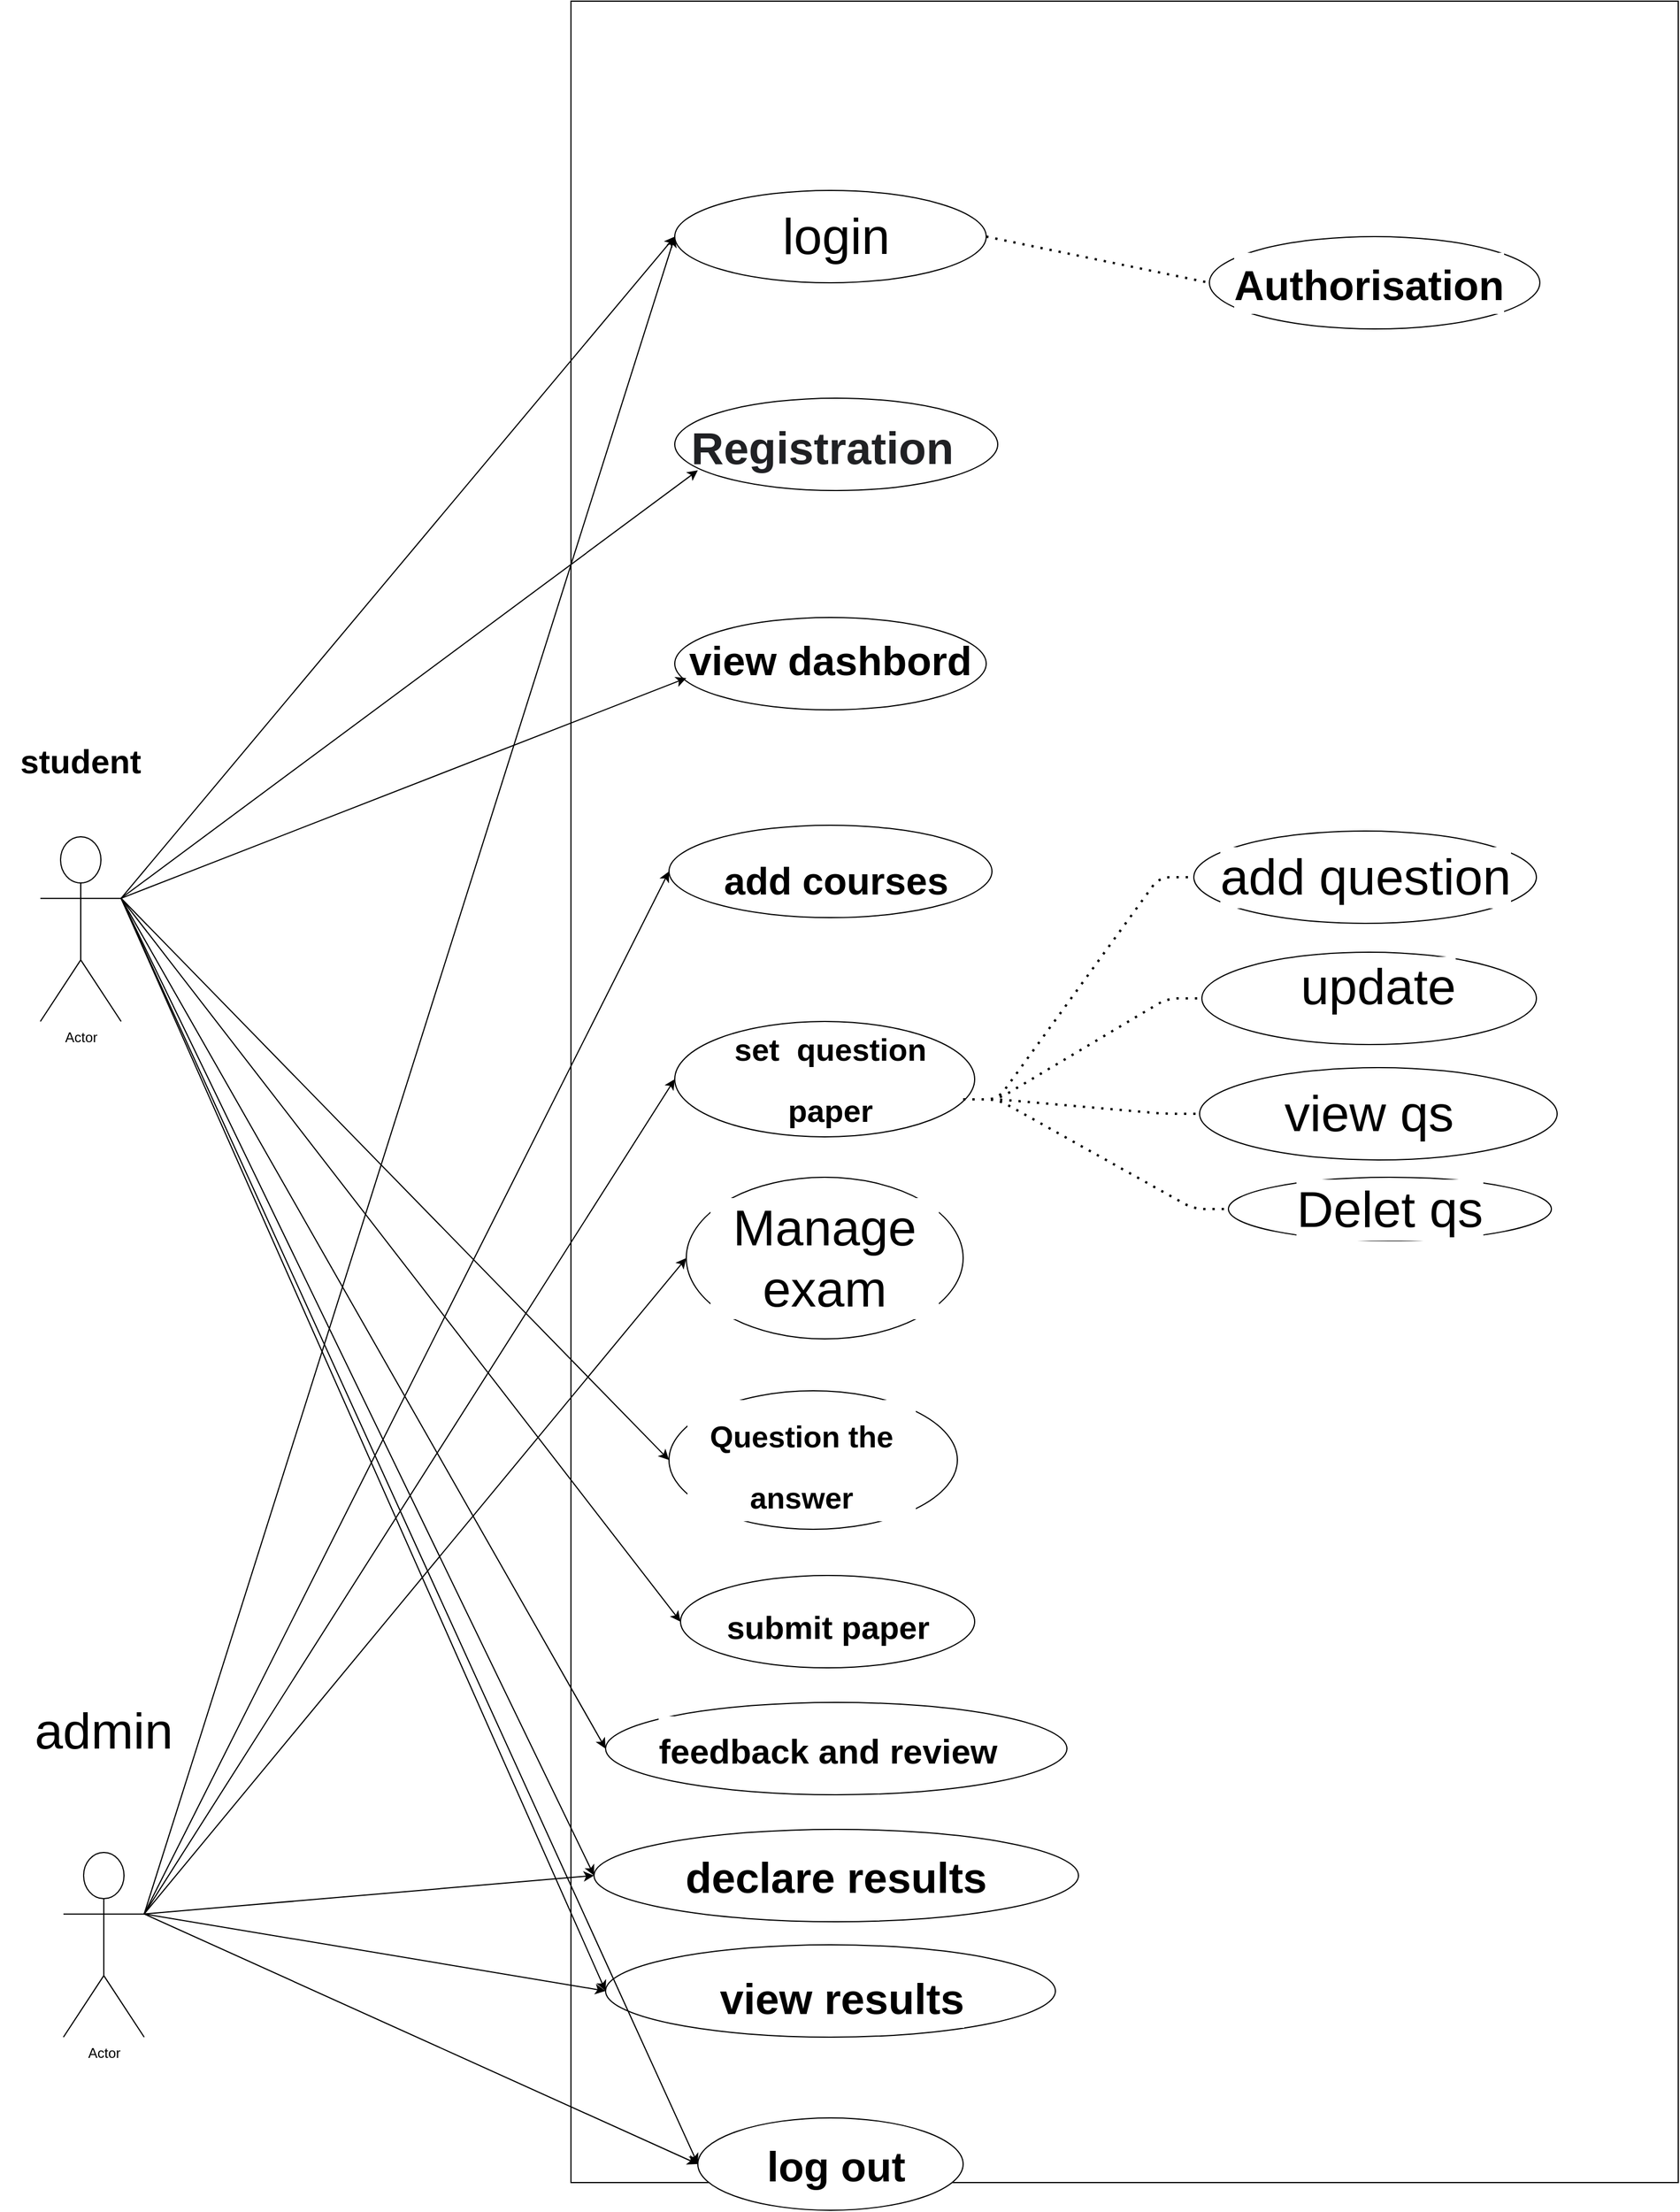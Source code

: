 <mxfile version="13.10.6" type="github">
  <diagram id="_TToHwuKcj6yvUWJqOVW" name="Page-1">
    <mxGraphModel dx="1883" dy="2129" grid="1" gridSize="10" guides="1" tooltips="1" connect="1" arrows="1" fold="1" page="1" pageScale="1" pageWidth="827" pageHeight="1169" math="0" shadow="0">
      <root>
        <object label="" id="0">
          <mxCell />
        </object>
        <mxCell id="1" parent="0" />
        <mxCell id="SWbIbNTQ7YFGoL-Pnwhb-1" value="" style="rounded=0;whiteSpace=wrap;html=1;" vertex="1" parent="1">
          <mxGeometry x="220" y="-24" width="960" height="1890" as="geometry" />
        </mxCell>
        <object label="Actor" id="SWbIbNTQ7YFGoL-Pnwhb-2">
          <mxCell style="shape=umlActor;verticalLabelPosition=bottom;verticalAlign=top;html=1;outlineConnect=0;" vertex="1" parent="1">
            <mxGeometry x="-240" y="700" width="70" height="160" as="geometry" />
          </mxCell>
        </object>
        <mxCell id="SWbIbNTQ7YFGoL-Pnwhb-3" value="Actor" style="shape=umlActor;verticalLabelPosition=bottom;verticalAlign=top;html=1;outlineConnect=0;" vertex="1" parent="1">
          <mxGeometry x="-220" y="1580" width="70" height="160" as="geometry" />
        </mxCell>
        <mxCell id="SWbIbNTQ7YFGoL-Pnwhb-5" value="student" style="text;html=1;strokeColor=none;fillColor=none;align=center;verticalAlign=middle;whiteSpace=wrap;rounded=0;fontSize=29;fontStyle=1" vertex="1" parent="1">
          <mxGeometry x="-265" y="590" width="120" height="90" as="geometry" />
        </mxCell>
        <mxCell id="SWbIbNTQ7YFGoL-Pnwhb-6" value="admin" style="text;html=1;strokeColor=none;fillColor=none;align=center;verticalAlign=middle;whiteSpace=wrap;rounded=0;fontSize=44;" vertex="1" parent="1">
          <mxGeometry x="-275" y="1430" width="180" height="90" as="geometry" />
        </mxCell>
        <mxCell id="SWbIbNTQ7YFGoL-Pnwhb-7" value="" style="ellipse;whiteSpace=wrap;html=1;fontSize=44;" vertex="1" parent="1">
          <mxGeometry x="310" y="140" width="270" height="80" as="geometry" />
        </mxCell>
        <mxCell id="SWbIbNTQ7YFGoL-Pnwhb-8" value="login" style="text;html=1;strokeColor=none;fillColor=none;align=center;verticalAlign=middle;whiteSpace=wrap;rounded=0;fontSize=44;" vertex="1" parent="1">
          <mxGeometry x="370" y="170" width="160" height="20" as="geometry" />
        </mxCell>
        <mxCell id="SWbIbNTQ7YFGoL-Pnwhb-10" value="" style="ellipse;whiteSpace=wrap;html=1;fontSize=44;" vertex="1" parent="1">
          <mxGeometry x="310" y="320" width="280" height="80" as="geometry" />
        </mxCell>
        <mxCell id="SWbIbNTQ7YFGoL-Pnwhb-11" value="&lt;pre class=&quot;tw-data-text tw-text-large XcVN5d tw-ta&quot; id=&quot;tw-target-text&quot; dir=&quot;ltr&quot; style=&quot;font-family: inherit ; font-size: 28px ; line-height: 36px ; border: none ; padding: 2px 0.14em 2px 0px ; position: relative ; margin-top: -2px ; margin-bottom: -2px ; resize: none ; overflow: hidden ; width: 270px ; overflow-wrap: break-word ; color: rgb(32 , 33 , 36)&quot;&gt;&lt;span class=&quot;Y2IQFc&quot; lang=&quot;en&quot; style=&quot;font-size: 39px&quot;&gt;&lt;b&gt;Registration&lt;/b&gt;&lt;/span&gt;&lt;/pre&gt;" style="text;html=1;strokeColor=none;fillColor=none;align=center;verticalAlign=middle;whiteSpace=wrap;rounded=0;fontSize=44;" vertex="1" parent="1">
          <mxGeometry x="330" y="330" width="220" height="70" as="geometry" />
        </mxCell>
        <mxCell id="SWbIbNTQ7YFGoL-Pnwhb-14" value="" style="ellipse;whiteSpace=wrap;html=1;fontSize=44;" vertex="1" parent="1">
          <mxGeometry x="310" y="510" width="270" height="80" as="geometry" />
        </mxCell>
        <mxCell id="SWbIbNTQ7YFGoL-Pnwhb-15" value="&lt;b&gt;&lt;font style=&quot;font-size: 35px&quot;&gt;view dashbord&lt;/font&gt;&lt;/b&gt;" style="text;html=1;strokeColor=none;fillColor=none;align=center;verticalAlign=middle;whiteSpace=wrap;rounded=0;fontSize=44;" vertex="1" parent="1">
          <mxGeometry x="320" y="510" width="250" height="70" as="geometry" />
        </mxCell>
        <mxCell id="SWbIbNTQ7YFGoL-Pnwhb-17" value="" style="ellipse;whiteSpace=wrap;html=1;fontSize=44;" vertex="1" parent="1">
          <mxGeometry x="305" y="690" width="280" height="80" as="geometry" />
        </mxCell>
        <mxCell id="SWbIbNTQ7YFGoL-Pnwhb-18" value="&lt;b&gt;&lt;font style=&quot;font-size: 33px&quot;&gt;add courses&lt;/font&gt;&lt;/b&gt;" style="text;html=1;strokeColor=none;fillColor=none;align=center;verticalAlign=middle;whiteSpace=wrap;rounded=0;fontSize=44;" vertex="1" parent="1">
          <mxGeometry x="350" y="700" width="200" height="70" as="geometry" />
        </mxCell>
        <mxCell id="SWbIbNTQ7YFGoL-Pnwhb-20" value="" style="ellipse;whiteSpace=wrap;html=1;fontSize=44;" vertex="1" parent="1">
          <mxGeometry x="310" y="860" width="260" height="100" as="geometry" />
        </mxCell>
        <mxCell id="SWbIbNTQ7YFGoL-Pnwhb-24" value="&lt;font style=&quot;font-size: 27px&quot;&gt;&lt;b&gt;set&amp;nbsp; question paper&lt;/b&gt;&lt;/font&gt;" style="text;html=1;strokeColor=none;fillColor=none;align=center;verticalAlign=middle;whiteSpace=wrap;rounded=0;fontSize=44;" vertex="1" parent="1">
          <mxGeometry x="330" y="860" width="230" height="90" as="geometry" />
        </mxCell>
        <mxCell id="SWbIbNTQ7YFGoL-Pnwhb-26" value="" style="ellipse;whiteSpace=wrap;html=1;labelBackgroundColor=#ffffff;fontSize=44;" vertex="1" parent="1">
          <mxGeometry x="320" y="995" width="240" height="140" as="geometry" />
        </mxCell>
        <mxCell id="SWbIbNTQ7YFGoL-Pnwhb-28" value="Manage exam" style="text;html=1;strokeColor=none;fillColor=none;align=center;verticalAlign=middle;whiteSpace=wrap;rounded=0;labelBackgroundColor=#ffffff;fontSize=44;" vertex="1" parent="1">
          <mxGeometry x="340" y="1030" width="200" height="70" as="geometry" />
        </mxCell>
        <mxCell id="SWbIbNTQ7YFGoL-Pnwhb-29" value="" style="ellipse;whiteSpace=wrap;html=1;labelBackgroundColor=#ffffff;fontSize=44;" vertex="1" parent="1">
          <mxGeometry x="305" y="1180" width="250" height="120" as="geometry" />
        </mxCell>
        <mxCell id="SWbIbNTQ7YFGoL-Pnwhb-30" value="&lt;font size=&quot;1&quot;&gt;&lt;b style=&quot;font-size: 26px&quot;&gt;Question the answer&lt;/b&gt;&lt;/font&gt;" style="text;html=1;strokeColor=none;fillColor=none;align=center;verticalAlign=middle;whiteSpace=wrap;rounded=0;labelBackgroundColor=#ffffff;fontSize=44;" vertex="1" parent="1">
          <mxGeometry x="320" y="1200" width="200" height="80" as="geometry" />
        </mxCell>
        <mxCell id="SWbIbNTQ7YFGoL-Pnwhb-31" value="" style="ellipse;whiteSpace=wrap;html=1;labelBackgroundColor=#ffffff;fontSize=44;" vertex="1" parent="1">
          <mxGeometry x="315" y="1340" width="255" height="80" as="geometry" />
        </mxCell>
        <mxCell id="SWbIbNTQ7YFGoL-Pnwhb-33" value="&lt;font size=&quot;1&quot;&gt;&lt;b style=&quot;font-size: 28px&quot;&gt;submit paper&lt;/b&gt;&lt;/font&gt;" style="text;html=1;strokeColor=none;fillColor=none;align=center;verticalAlign=middle;whiteSpace=wrap;rounded=0;labelBackgroundColor=#ffffff;fontSize=44;" vertex="1" parent="1">
          <mxGeometry x="347.5" y="1345" width="190" height="70" as="geometry" />
        </mxCell>
        <mxCell id="SWbIbNTQ7YFGoL-Pnwhb-34" value="" style="ellipse;whiteSpace=wrap;html=1;labelBackgroundColor=#ffffff;fontSize=44;" vertex="1" parent="1">
          <mxGeometry x="250" y="1450" width="400" height="80" as="geometry" />
        </mxCell>
        <mxCell id="SWbIbNTQ7YFGoL-Pnwhb-35" value="&lt;font size=&quot;1&quot;&gt;&lt;b style=&quot;font-size: 30px&quot;&gt;feedback and review&lt;/b&gt;&lt;/font&gt;" style="text;html=1;strokeColor=none;fillColor=none;align=center;verticalAlign=middle;whiteSpace=wrap;rounded=0;labelBackgroundColor=#ffffff;fontSize=44;" vertex="1" parent="1">
          <mxGeometry x="292.5" y="1445" width="300" height="85" as="geometry" />
        </mxCell>
        <mxCell id="SWbIbNTQ7YFGoL-Pnwhb-36" value="" style="ellipse;whiteSpace=wrap;html=1;labelBackgroundColor=#ffffff;fontSize=44;" vertex="1" parent="1">
          <mxGeometry x="240" y="1560" width="420" height="80" as="geometry" />
        </mxCell>
        <mxCell id="SWbIbNTQ7YFGoL-Pnwhb-37" value="&lt;b&gt;&lt;font style=&quot;font-size: 37px&quot;&gt;declare results&lt;/font&gt;&lt;/b&gt;" style="text;html=1;strokeColor=none;fillColor=none;align=center;verticalAlign=middle;whiteSpace=wrap;rounded=0;labelBackgroundColor=#ffffff;fontSize=44;" vertex="1" parent="1">
          <mxGeometry x="260" y="1560" width="380" height="80" as="geometry" />
        </mxCell>
        <mxCell id="SWbIbNTQ7YFGoL-Pnwhb-38" value="" style="ellipse;whiteSpace=wrap;html=1;labelBackgroundColor=#ffffff;fontSize=44;" vertex="1" parent="1">
          <mxGeometry x="250" y="1660" width="390" height="80" as="geometry" />
        </mxCell>
        <mxCell id="SWbIbNTQ7YFGoL-Pnwhb-39" value="&lt;font size=&quot;1&quot;&gt;&lt;b style=&quot;font-size: 37px&quot;&gt;view results&lt;/b&gt;&lt;/font&gt;" style="text;html=1;strokeColor=none;fillColor=none;align=center;verticalAlign=middle;whiteSpace=wrap;rounded=0;labelBackgroundColor=#ffffff;fontSize=44;" vertex="1" parent="1">
          <mxGeometry x="300" y="1680" width="310" height="50" as="geometry" />
        </mxCell>
        <mxCell id="SWbIbNTQ7YFGoL-Pnwhb-40" value="" style="ellipse;whiteSpace=wrap;html=1;labelBackgroundColor=#ffffff;fontSize=44;" vertex="1" parent="1">
          <mxGeometry x="330" y="1810" width="230" height="80" as="geometry" />
        </mxCell>
        <mxCell id="SWbIbNTQ7YFGoL-Pnwhb-41" value="&lt;b&gt;&lt;font style=&quot;font-size: 36px&quot;&gt;log out&lt;/font&gt;&lt;/b&gt;" style="text;html=1;strokeColor=none;fillColor=none;align=center;verticalAlign=middle;whiteSpace=wrap;rounded=0;labelBackgroundColor=#ffffff;fontSize=44;" vertex="1" parent="1">
          <mxGeometry x="355" y="1815" width="190" height="70" as="geometry" />
        </mxCell>
        <mxCell id="SWbIbNTQ7YFGoL-Pnwhb-42" value="" style="endArrow=classic;html=1;fontSize=44;exitX=1;exitY=0.333;exitDx=0;exitDy=0;exitPerimeter=0;entryX=0;entryY=0.5;entryDx=0;entryDy=0;" edge="1" parent="1" source="SWbIbNTQ7YFGoL-Pnwhb-3" target="SWbIbNTQ7YFGoL-Pnwhb-36">
          <mxGeometry width="50" height="50" relative="1" as="geometry">
            <mxPoint x="240" y="1630" as="sourcePoint" />
            <mxPoint x="290" y="1580" as="targetPoint" />
          </mxGeometry>
        </mxCell>
        <mxCell id="SWbIbNTQ7YFGoL-Pnwhb-47" value="" style="endArrow=classic;html=1;fontSize=44;exitX=1;exitY=0.333;exitDx=0;exitDy=0;exitPerimeter=0;entryX=0;entryY=0.5;entryDx=0;entryDy=0;" edge="1" parent="1" source="SWbIbNTQ7YFGoL-Pnwhb-3" target="SWbIbNTQ7YFGoL-Pnwhb-38">
          <mxGeometry width="50" height="50" relative="1" as="geometry">
            <mxPoint x="180" y="1730" as="sourcePoint" />
            <mxPoint x="230" y="1680" as="targetPoint" />
          </mxGeometry>
        </mxCell>
        <mxCell id="SWbIbNTQ7YFGoL-Pnwhb-48" value="" style="endArrow=classic;html=1;fontSize=44;exitX=1;exitY=0.333;exitDx=0;exitDy=0;exitPerimeter=0;entryX=0;entryY=0.5;entryDx=0;entryDy=0;" edge="1" parent="1" source="SWbIbNTQ7YFGoL-Pnwhb-3" target="SWbIbNTQ7YFGoL-Pnwhb-40">
          <mxGeometry width="50" height="50" relative="1" as="geometry">
            <mxPoint x="140" y="1860" as="sourcePoint" />
            <mxPoint x="190" y="1810" as="targetPoint" />
          </mxGeometry>
        </mxCell>
        <mxCell id="SWbIbNTQ7YFGoL-Pnwhb-49" value="" style="endArrow=classic;html=1;fontSize=44;exitX=1;exitY=0.333;exitDx=0;exitDy=0;exitPerimeter=0;entryX=0;entryY=0.5;entryDx=0;entryDy=0;" edge="1" parent="1" source="SWbIbNTQ7YFGoL-Pnwhb-2" target="SWbIbNTQ7YFGoL-Pnwhb-7">
          <mxGeometry width="50" height="50" relative="1" as="geometry">
            <mxPoint x="210" y="410" as="sourcePoint" />
            <mxPoint x="260" y="360" as="targetPoint" />
          </mxGeometry>
        </mxCell>
        <mxCell id="SWbIbNTQ7YFGoL-Pnwhb-50" value="" style="endArrow=classic;html=1;fontSize=44;entryX=0;entryY=0.75;entryDx=0;entryDy=0;exitX=1;exitY=0.333;exitDx=0;exitDy=0;exitPerimeter=0;" edge="1" parent="1" source="SWbIbNTQ7YFGoL-Pnwhb-2" target="SWbIbNTQ7YFGoL-Pnwhb-11">
          <mxGeometry width="50" height="50" relative="1" as="geometry">
            <mxPoint x="140" y="710" as="sourcePoint" />
            <mxPoint x="320" y="190" as="targetPoint" />
          </mxGeometry>
        </mxCell>
        <mxCell id="SWbIbNTQ7YFGoL-Pnwhb-51" value="" style="endArrow=classic;html=1;fontSize=44;exitX=1;exitY=0.333;exitDx=0;exitDy=0;exitPerimeter=0;entryX=0;entryY=0.75;entryDx=0;entryDy=0;" edge="1" parent="1" source="SWbIbNTQ7YFGoL-Pnwhb-2" target="SWbIbNTQ7YFGoL-Pnwhb-15">
          <mxGeometry width="50" height="50" relative="1" as="geometry">
            <mxPoint x="150" y="733.333" as="sourcePoint" />
            <mxPoint x="330" y="200" as="targetPoint" />
          </mxGeometry>
        </mxCell>
        <mxCell id="SWbIbNTQ7YFGoL-Pnwhb-52" value="" style="endArrow=classic;html=1;fontSize=44;entryX=0;entryY=0.5;entryDx=0;entryDy=0;exitX=1;exitY=0.333;exitDx=0;exitDy=0;exitPerimeter=0;" edge="1" parent="1" source="SWbIbNTQ7YFGoL-Pnwhb-2" target="SWbIbNTQ7YFGoL-Pnwhb-29">
          <mxGeometry width="50" height="50" relative="1" as="geometry">
            <mxPoint x="140" y="710" as="sourcePoint" />
            <mxPoint x="340" y="210" as="targetPoint" />
          </mxGeometry>
        </mxCell>
        <mxCell id="SWbIbNTQ7YFGoL-Pnwhb-53" value="" style="endArrow=classic;html=1;fontSize=44;exitX=1;exitY=0.333;exitDx=0;exitDy=0;exitPerimeter=0;entryX=0;entryY=0.5;entryDx=0;entryDy=0;" edge="1" parent="1" source="SWbIbNTQ7YFGoL-Pnwhb-2" target="SWbIbNTQ7YFGoL-Pnwhb-31">
          <mxGeometry width="50" height="50" relative="1" as="geometry">
            <mxPoint x="120" y="1220" as="sourcePoint" />
            <mxPoint x="170" y="1170" as="targetPoint" />
          </mxGeometry>
        </mxCell>
        <mxCell id="SWbIbNTQ7YFGoL-Pnwhb-54" value="" style="endArrow=classic;html=1;fontSize=44;exitX=1;exitY=0.333;exitDx=0;exitDy=0;exitPerimeter=0;entryX=0;entryY=0.5;entryDx=0;entryDy=0;" edge="1" parent="1" source="SWbIbNTQ7YFGoL-Pnwhb-2" target="SWbIbNTQ7YFGoL-Pnwhb-34">
          <mxGeometry width="50" height="50" relative="1" as="geometry">
            <mxPoint x="90" y="1250" as="sourcePoint" />
            <mxPoint x="140" y="1200" as="targetPoint" />
          </mxGeometry>
        </mxCell>
        <mxCell id="SWbIbNTQ7YFGoL-Pnwhb-55" value="" style="endArrow=classic;html=1;fontSize=44;entryX=0;entryY=0.5;entryDx=0;entryDy=0;exitX=1;exitY=0.333;exitDx=0;exitDy=0;exitPerimeter=0;" edge="1" parent="1" source="SWbIbNTQ7YFGoL-Pnwhb-2" target="SWbIbNTQ7YFGoL-Pnwhb-36">
          <mxGeometry width="50" height="50" relative="1" as="geometry">
            <mxPoint x="140" y="710" as="sourcePoint" />
            <mxPoint x="130" y="1180" as="targetPoint" />
          </mxGeometry>
        </mxCell>
        <mxCell id="SWbIbNTQ7YFGoL-Pnwhb-57" value="" style="endArrow=classic;html=1;fontSize=44;exitX=1;exitY=0.333;exitDx=0;exitDy=0;exitPerimeter=0;entryX=0;entryY=0.5;entryDx=0;entryDy=0;" edge="1" parent="1" source="SWbIbNTQ7YFGoL-Pnwhb-2" target="SWbIbNTQ7YFGoL-Pnwhb-38">
          <mxGeometry width="50" height="50" relative="1" as="geometry">
            <mxPoint x="-50" y="1280" as="sourcePoint" />
            <mxPoint y="1230" as="targetPoint" />
          </mxGeometry>
        </mxCell>
        <mxCell id="SWbIbNTQ7YFGoL-Pnwhb-58" value="" style="endArrow=classic;html=1;fontSize=44;exitX=1;exitY=0.333;exitDx=0;exitDy=0;exitPerimeter=0;entryX=0;entryY=0.5;entryDx=0;entryDy=0;" edge="1" parent="1" source="SWbIbNTQ7YFGoL-Pnwhb-2" target="SWbIbNTQ7YFGoL-Pnwhb-40">
          <mxGeometry width="50" height="50" relative="1" as="geometry">
            <mxPoint x="-70" y="1230" as="sourcePoint" />
            <mxPoint x="-20" y="1180" as="targetPoint" />
          </mxGeometry>
        </mxCell>
        <mxCell id="SWbIbNTQ7YFGoL-Pnwhb-59" value="" style="endArrow=classic;html=1;fontSize=44;exitX=1;exitY=0.333;exitDx=0;exitDy=0;exitPerimeter=0;entryX=0;entryY=0.5;entryDx=0;entryDy=0;" edge="1" parent="1" source="SWbIbNTQ7YFGoL-Pnwhb-3" target="SWbIbNTQ7YFGoL-Pnwhb-26">
          <mxGeometry width="50" height="50" relative="1" as="geometry">
            <mxPoint x="-10" y="1400" as="sourcePoint" />
            <mxPoint x="40" y="1350" as="targetPoint" />
          </mxGeometry>
        </mxCell>
        <mxCell id="SWbIbNTQ7YFGoL-Pnwhb-60" value="" style="endArrow=classic;html=1;fontSize=44;exitX=1;exitY=0.333;exitDx=0;exitDy=0;exitPerimeter=0;entryX=0;entryY=0.5;entryDx=0;entryDy=0;" edge="1" parent="1" source="SWbIbNTQ7YFGoL-Pnwhb-3" target="SWbIbNTQ7YFGoL-Pnwhb-20">
          <mxGeometry width="50" height="50" relative="1" as="geometry">
            <mxPoint x="-70" y="1360" as="sourcePoint" />
            <mxPoint x="-20" y="1310" as="targetPoint" />
          </mxGeometry>
        </mxCell>
        <mxCell id="SWbIbNTQ7YFGoL-Pnwhb-61" value="" style="endArrow=classic;html=1;fontSize=44;exitX=1;exitY=0.333;exitDx=0;exitDy=0;exitPerimeter=0;entryX=0;entryY=0.5;entryDx=0;entryDy=0;" edge="1" parent="1" source="SWbIbNTQ7YFGoL-Pnwhb-3" target="SWbIbNTQ7YFGoL-Pnwhb-17">
          <mxGeometry width="50" height="50" relative="1" as="geometry">
            <mxPoint x="-110" y="1290" as="sourcePoint" />
            <mxPoint x="-60" y="1240" as="targetPoint" />
          </mxGeometry>
        </mxCell>
        <mxCell id="SWbIbNTQ7YFGoL-Pnwhb-62" value="" style="endArrow=classic;html=1;fontSize=44;exitX=1;exitY=0.333;exitDx=0;exitDy=0;exitPerimeter=0;entryX=0;entryY=0.5;entryDx=0;entryDy=0;" edge="1" parent="1" source="SWbIbNTQ7YFGoL-Pnwhb-3" target="SWbIbNTQ7YFGoL-Pnwhb-7">
          <mxGeometry width="50" height="50" relative="1" as="geometry">
            <mxPoint x="-110" y="1290" as="sourcePoint" />
            <mxPoint x="-60" y="1240" as="targetPoint" />
          </mxGeometry>
        </mxCell>
        <mxCell id="SWbIbNTQ7YFGoL-Pnwhb-63" value="" style="ellipse;whiteSpace=wrap;html=1;labelBackgroundColor=#ffffff;fontSize=44;" vertex="1" parent="1">
          <mxGeometry x="760" y="695" width="297" height="80" as="geometry" />
        </mxCell>
        <mxCell id="SWbIbNTQ7YFGoL-Pnwhb-64" value="add question" style="text;html=1;strokeColor=none;fillColor=none;align=center;verticalAlign=middle;whiteSpace=wrap;rounded=0;labelBackgroundColor=#ffffff;fontSize=44;" vertex="1" parent="1">
          <mxGeometry x="773.5" y="710" width="270" height="50" as="geometry" />
        </mxCell>
        <mxCell id="SWbIbNTQ7YFGoL-Pnwhb-65" value="" style="ellipse;whiteSpace=wrap;html=1;labelBackgroundColor=#ffffff;fontSize=44;" vertex="1" parent="1">
          <mxGeometry x="767" y="800" width="290" height="80" as="geometry" />
        </mxCell>
        <mxCell id="SWbIbNTQ7YFGoL-Pnwhb-66" value="update" style="text;html=1;strokeColor=none;fillColor=none;align=center;verticalAlign=middle;whiteSpace=wrap;rounded=0;labelBackgroundColor=#ffffff;fontSize=44;" vertex="1" parent="1">
          <mxGeometry x="800" y="790" width="240" height="80" as="geometry" />
        </mxCell>
        <mxCell id="SWbIbNTQ7YFGoL-Pnwhb-67" value="" style="ellipse;whiteSpace=wrap;html=1;labelBackgroundColor=#ffffff;fontSize=44;" vertex="1" parent="1">
          <mxGeometry x="765" y="900" width="310" height="80" as="geometry" />
        </mxCell>
        <mxCell id="SWbIbNTQ7YFGoL-Pnwhb-68" value="view qs" style="text;html=1;strokeColor=none;fillColor=none;align=center;verticalAlign=middle;whiteSpace=wrap;rounded=0;labelBackgroundColor=#ffffff;fontSize=44;" vertex="1" parent="1">
          <mxGeometry x="787" y="920" width="250" height="40" as="geometry" />
        </mxCell>
        <mxCell id="SWbIbNTQ7YFGoL-Pnwhb-69" value="" style="ellipse;whiteSpace=wrap;html=1;labelBackgroundColor=#ffffff;fontSize=44;" vertex="1" parent="1">
          <mxGeometry x="790" y="995" width="280" height="55" as="geometry" />
        </mxCell>
        <mxCell id="SWbIbNTQ7YFGoL-Pnwhb-70" value="Delet qs" style="text;html=1;strokeColor=none;fillColor=none;align=center;verticalAlign=middle;whiteSpace=wrap;rounded=0;labelBackgroundColor=#ffffff;fontSize=44;" vertex="1" parent="1">
          <mxGeometry x="815" y="1001" width="230" height="43" as="geometry" />
        </mxCell>
        <mxCell id="SWbIbNTQ7YFGoL-Pnwhb-77" value="" style="endArrow=none;dashed=1;html=1;dashPattern=1 3;strokeWidth=2;fontSize=44;exitX=1;exitY=0.5;exitDx=0;exitDy=0;entryX=0;entryY=0.5;entryDx=0;entryDy=0;" edge="1" parent="1" source="SWbIbNTQ7YFGoL-Pnwhb-7" target="SWbIbNTQ7YFGoL-Pnwhb-78">
          <mxGeometry width="50" height="50" relative="1" as="geometry">
            <mxPoint x="710" y="290" as="sourcePoint" />
            <mxPoint x="760" y="240" as="targetPoint" />
          </mxGeometry>
        </mxCell>
        <mxCell id="SWbIbNTQ7YFGoL-Pnwhb-78" value="" style="ellipse;whiteSpace=wrap;html=1;labelBackgroundColor=#ffffff;fontSize=44;" vertex="1" parent="1">
          <mxGeometry x="773.5" y="180" width="286.5" height="80" as="geometry" />
        </mxCell>
        <mxCell id="SWbIbNTQ7YFGoL-Pnwhb-79" value="&lt;font style=&quot;font-size: 36px&quot;&gt;&lt;b&gt;Authorisation&lt;/b&gt;&lt;/font&gt;" style="text;html=1;strokeColor=none;fillColor=none;align=center;verticalAlign=middle;whiteSpace=wrap;rounded=0;labelBackgroundColor=#ffffff;fontSize=44;" vertex="1" parent="1">
          <mxGeometry x="832" y="170" width="160" height="100" as="geometry" />
        </mxCell>
        <mxCell id="SWbIbNTQ7YFGoL-Pnwhb-80" value="" style="endArrow=none;dashed=1;html=1;dashPattern=1 3;strokeWidth=2;fontSize=44;exitX=1;exitY=0.75;exitDx=0;exitDy=0;entryX=0;entryY=0.5;entryDx=0;entryDy=0;edgeStyle=entityRelationEdgeStyle;" edge="1" parent="1" source="SWbIbNTQ7YFGoL-Pnwhb-24" target="SWbIbNTQ7YFGoL-Pnwhb-63">
          <mxGeometry width="50" height="50" relative="1" as="geometry">
            <mxPoint x="670" y="780" as="sourcePoint" />
            <mxPoint x="720" y="730" as="targetPoint" />
          </mxGeometry>
        </mxCell>
        <mxCell id="SWbIbNTQ7YFGoL-Pnwhb-81" value="" style="endArrow=none;dashed=1;html=1;dashPattern=1 3;strokeWidth=2;fontSize=44;exitX=1;exitY=0.75;exitDx=0;exitDy=0;entryX=0;entryY=0.5;entryDx=0;entryDy=0;edgeStyle=entityRelationEdgeStyle;" edge="1" parent="1" source="SWbIbNTQ7YFGoL-Pnwhb-24" target="SWbIbNTQ7YFGoL-Pnwhb-65">
          <mxGeometry width="50" height="50" relative="1" as="geometry">
            <mxPoint x="790" y="950" as="sourcePoint" />
            <mxPoint x="840" y="900" as="targetPoint" />
          </mxGeometry>
        </mxCell>
        <mxCell id="SWbIbNTQ7YFGoL-Pnwhb-82" value="" style="endArrow=none;dashed=1;html=1;dashPattern=1 3;strokeWidth=2;fontSize=44;exitX=1;exitY=0.75;exitDx=0;exitDy=0;entryX=0;entryY=0.5;entryDx=0;entryDy=0;edgeStyle=entityRelationEdgeStyle;" edge="1" parent="1" source="SWbIbNTQ7YFGoL-Pnwhb-24" target="SWbIbNTQ7YFGoL-Pnwhb-67">
          <mxGeometry width="50" height="50" relative="1" as="geometry">
            <mxPoint x="670" y="780" as="sourcePoint" />
            <mxPoint x="720" y="730" as="targetPoint" />
          </mxGeometry>
        </mxCell>
        <mxCell id="SWbIbNTQ7YFGoL-Pnwhb-83" value="" style="endArrow=none;dashed=1;html=1;dashPattern=1 3;strokeWidth=2;fontSize=44;exitX=1;exitY=0.75;exitDx=0;exitDy=0;entryX=0;entryY=0.5;entryDx=0;entryDy=0;edgeStyle=entityRelationEdgeStyle;" edge="1" parent="1" source="SWbIbNTQ7YFGoL-Pnwhb-24" target="SWbIbNTQ7YFGoL-Pnwhb-69">
          <mxGeometry width="50" height="50" relative="1" as="geometry">
            <mxPoint x="670" y="1020" as="sourcePoint" />
            <mxPoint x="720" y="970" as="targetPoint" />
          </mxGeometry>
        </mxCell>
      </root>
    </mxGraphModel>
  </diagram>
</mxfile>
